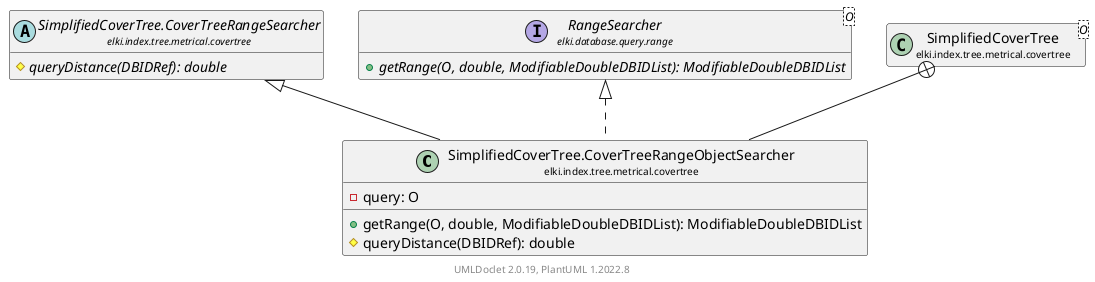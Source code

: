 @startuml
    remove .*\.(Instance|Par|Parameterizer|Factory)$
    set namespaceSeparator none
    hide empty fields
    hide empty methods

    class "<size:14>SimplifiedCoverTree.CoverTreeRangeObjectSearcher\n<size:10>elki.index.tree.metrical.covertree" as elki.index.tree.metrical.covertree.SimplifiedCoverTree.CoverTreeRangeObjectSearcher [[SimplifiedCoverTree.CoverTreeRangeObjectSearcher.html]] {
        -query: O
        +getRange(O, double, ModifiableDoubleDBIDList): ModifiableDoubleDBIDList
        #queryDistance(DBIDRef): double
    }

    abstract class "<size:14>SimplifiedCoverTree.CoverTreeRangeSearcher\n<size:10>elki.index.tree.metrical.covertree" as elki.index.tree.metrical.covertree.SimplifiedCoverTree.CoverTreeRangeSearcher [[SimplifiedCoverTree.CoverTreeRangeSearcher.html]] {
        {abstract} #queryDistance(DBIDRef): double
    }
    interface "<size:14>RangeSearcher\n<size:10>elki.database.query.range" as elki.database.query.range.RangeSearcher<O> [[../../../../database/query/range/RangeSearcher.html]] {
        {abstract} +getRange(O, double, ModifiableDoubleDBIDList): ModifiableDoubleDBIDList
    }
    class "<size:14>SimplifiedCoverTree\n<size:10>elki.index.tree.metrical.covertree" as elki.index.tree.metrical.covertree.SimplifiedCoverTree<O> [[SimplifiedCoverTree.html]]

    elki.index.tree.metrical.covertree.SimplifiedCoverTree.CoverTreeRangeSearcher <|-- elki.index.tree.metrical.covertree.SimplifiedCoverTree.CoverTreeRangeObjectSearcher
    elki.database.query.range.RangeSearcher <|.. elki.index.tree.metrical.covertree.SimplifiedCoverTree.CoverTreeRangeObjectSearcher
    elki.index.tree.metrical.covertree.SimplifiedCoverTree +-- elki.index.tree.metrical.covertree.SimplifiedCoverTree.CoverTreeRangeObjectSearcher

    center footer UMLDoclet 2.0.19, PlantUML 1.2022.8
@enduml
